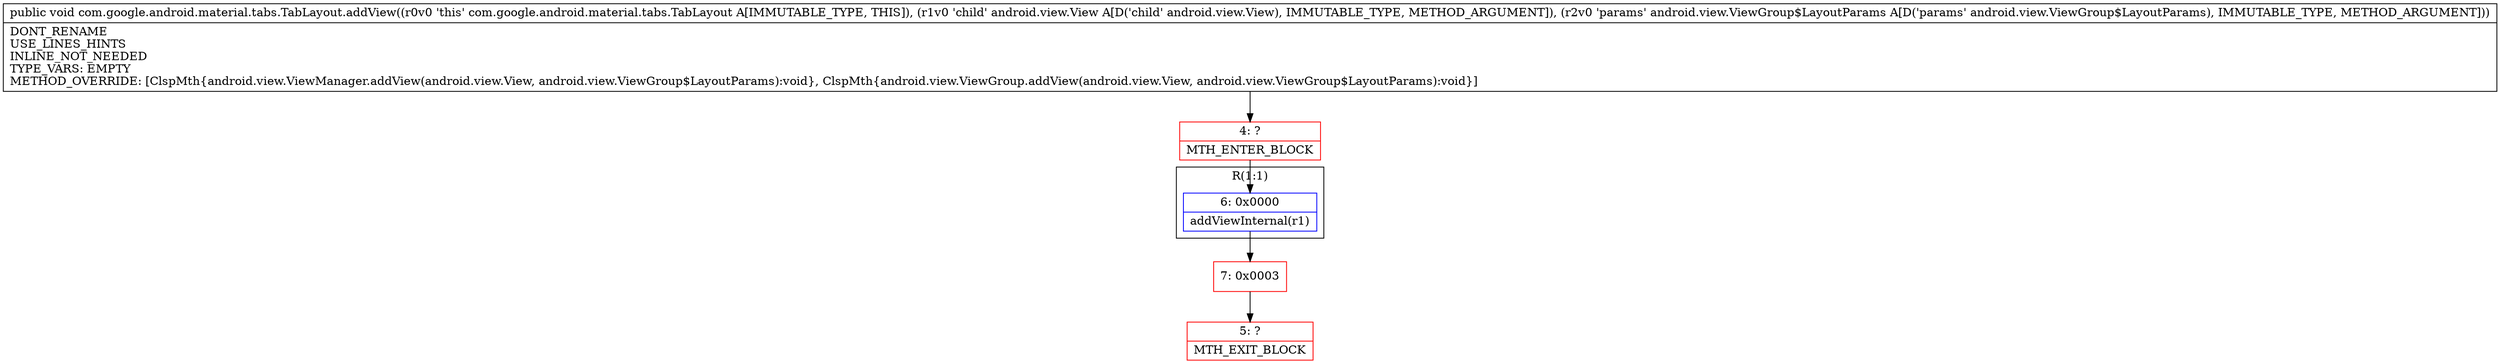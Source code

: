 digraph "CFG forcom.google.android.material.tabs.TabLayout.addView(Landroid\/view\/View;Landroid\/view\/ViewGroup$LayoutParams;)V" {
subgraph cluster_Region_960733001 {
label = "R(1:1)";
node [shape=record,color=blue];
Node_6 [shape=record,label="{6\:\ 0x0000|addViewInternal(r1)\l}"];
}
Node_4 [shape=record,color=red,label="{4\:\ ?|MTH_ENTER_BLOCK\l}"];
Node_7 [shape=record,color=red,label="{7\:\ 0x0003}"];
Node_5 [shape=record,color=red,label="{5\:\ ?|MTH_EXIT_BLOCK\l}"];
MethodNode[shape=record,label="{public void com.google.android.material.tabs.TabLayout.addView((r0v0 'this' com.google.android.material.tabs.TabLayout A[IMMUTABLE_TYPE, THIS]), (r1v0 'child' android.view.View A[D('child' android.view.View), IMMUTABLE_TYPE, METHOD_ARGUMENT]), (r2v0 'params' android.view.ViewGroup$LayoutParams A[D('params' android.view.ViewGroup$LayoutParams), IMMUTABLE_TYPE, METHOD_ARGUMENT]))  | DONT_RENAME\lUSE_LINES_HINTS\lINLINE_NOT_NEEDED\lTYPE_VARS: EMPTY\lMETHOD_OVERRIDE: [ClspMth\{android.view.ViewManager.addView(android.view.View, android.view.ViewGroup$LayoutParams):void\}, ClspMth\{android.view.ViewGroup.addView(android.view.View, android.view.ViewGroup$LayoutParams):void\}]\l}"];
MethodNode -> Node_4;Node_6 -> Node_7;
Node_4 -> Node_6;
Node_7 -> Node_5;
}

